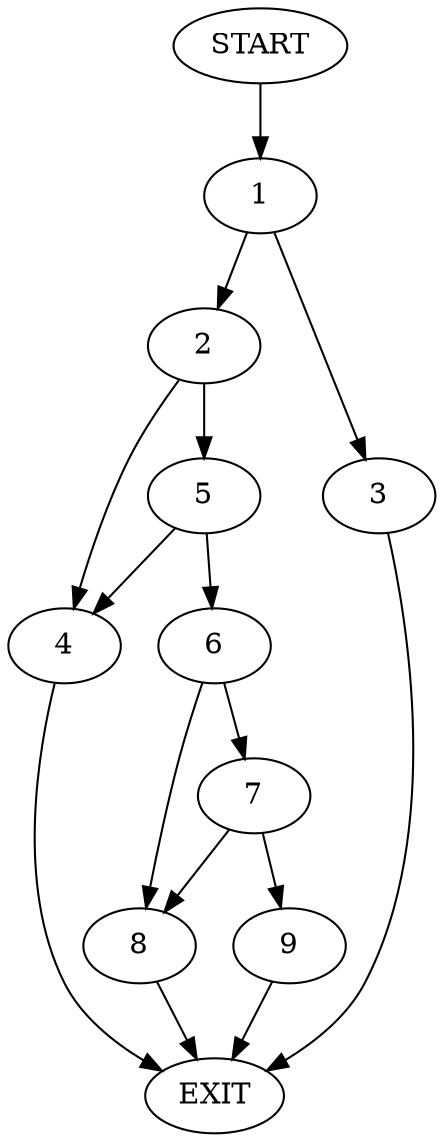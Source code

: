 digraph {
0 [label="START"]
10 [label="EXIT"]
0 -> 1
1 -> 2
1 -> 3
3 -> 10
2 -> 4
2 -> 5
5 -> 4
5 -> 6
4 -> 10
6 -> 7
6 -> 8
7 -> 8
7 -> 9
8 -> 10
9 -> 10
}
